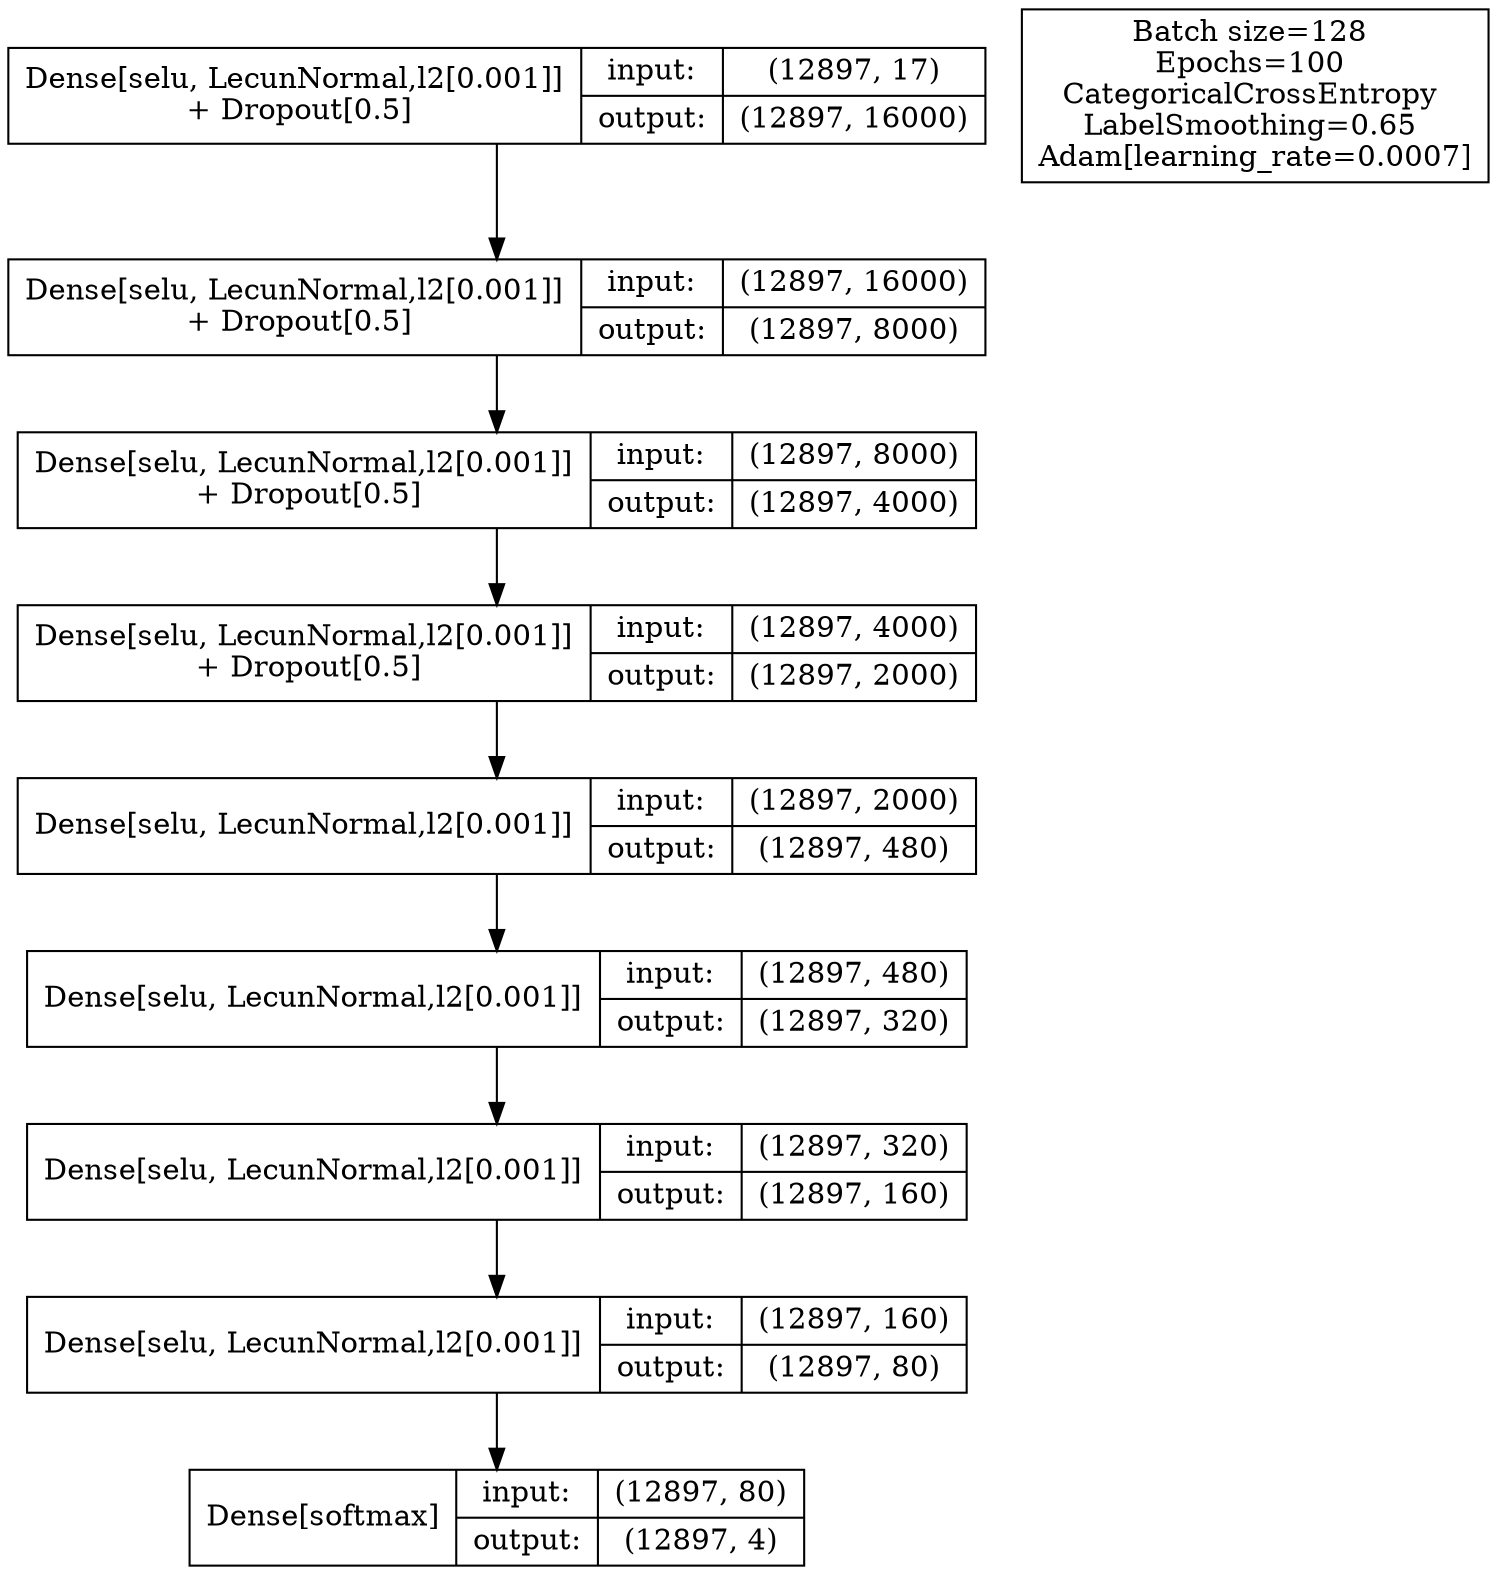 digraph bias3_6 {
    rankdir=TB;
    node [shape=record];

    capa1 [label="Dense[selu, LecunNormal,l2[0.001]]\n + Dropout[0.5]|{input:|output:}|{{(12897, 17)}|{(12897, 16000)}}"];

    capa2 [label="Dense[selu, LecunNormal,l2[0.001]]\n + Dropout[0.5]|{input:|output:}|{{(12897, 16000)}|{(12897, 8000)}}"];

    capa3 [label="Dense[selu, LecunNormal,l2[0.001]]\n + Dropout[0.5]|{input:|output:}|{{(12897, 8000)}|{(12897, 4000)}}"];
    
    capa4 [label="Dense[selu, LecunNormal,l2[0.001]]\n + Dropout[0.5]|{input:|output:}|{{(12897, 4000)}|{(12897, 2000)}}"];
    
    capa5 [label="Dense[selu, LecunNormal,l2[0.001]]|{input:|output:}|{{(12897, 2000)}|{(12897, 480)}}"];
    
    capa6 [label="Dense[selu, LecunNormal,l2[0.001]]|{input:|output:}|{{(12897, 480)}|{(12897, 320)}}"];
    
    capa7 [label="Dense[selu, LecunNormal,l2[0.001]]|{input:|output:}|{{(12897, 320)}|{(12897, 160)}}"];
    
    capa8 [label="Dense[selu, LecunNormal,l2[0.001]]|{input:|output:}|{{(12897, 160)}|{(12897, 80)}}"];
    
    capa9 [label="Dense[softmax]\n|{input:|output:}|{{(12897, 80)}|{(12897, 4)}}"];

    entrenamiento [label="Batch size=128 \nEpochs=100 \nCategoricalCrossEntropy \nLabelSmoothing=0.65 \nAdam[learning_rate=0.0007]"]

    capa1 -> capa2;
    capa2 -> capa3;
    capa3 -> capa4;
    capa4 -> capa5;
    capa5 -> capa6;
    capa6 -> capa7;
    capa7 -> capa8;
    capa8 -> capa9;
}